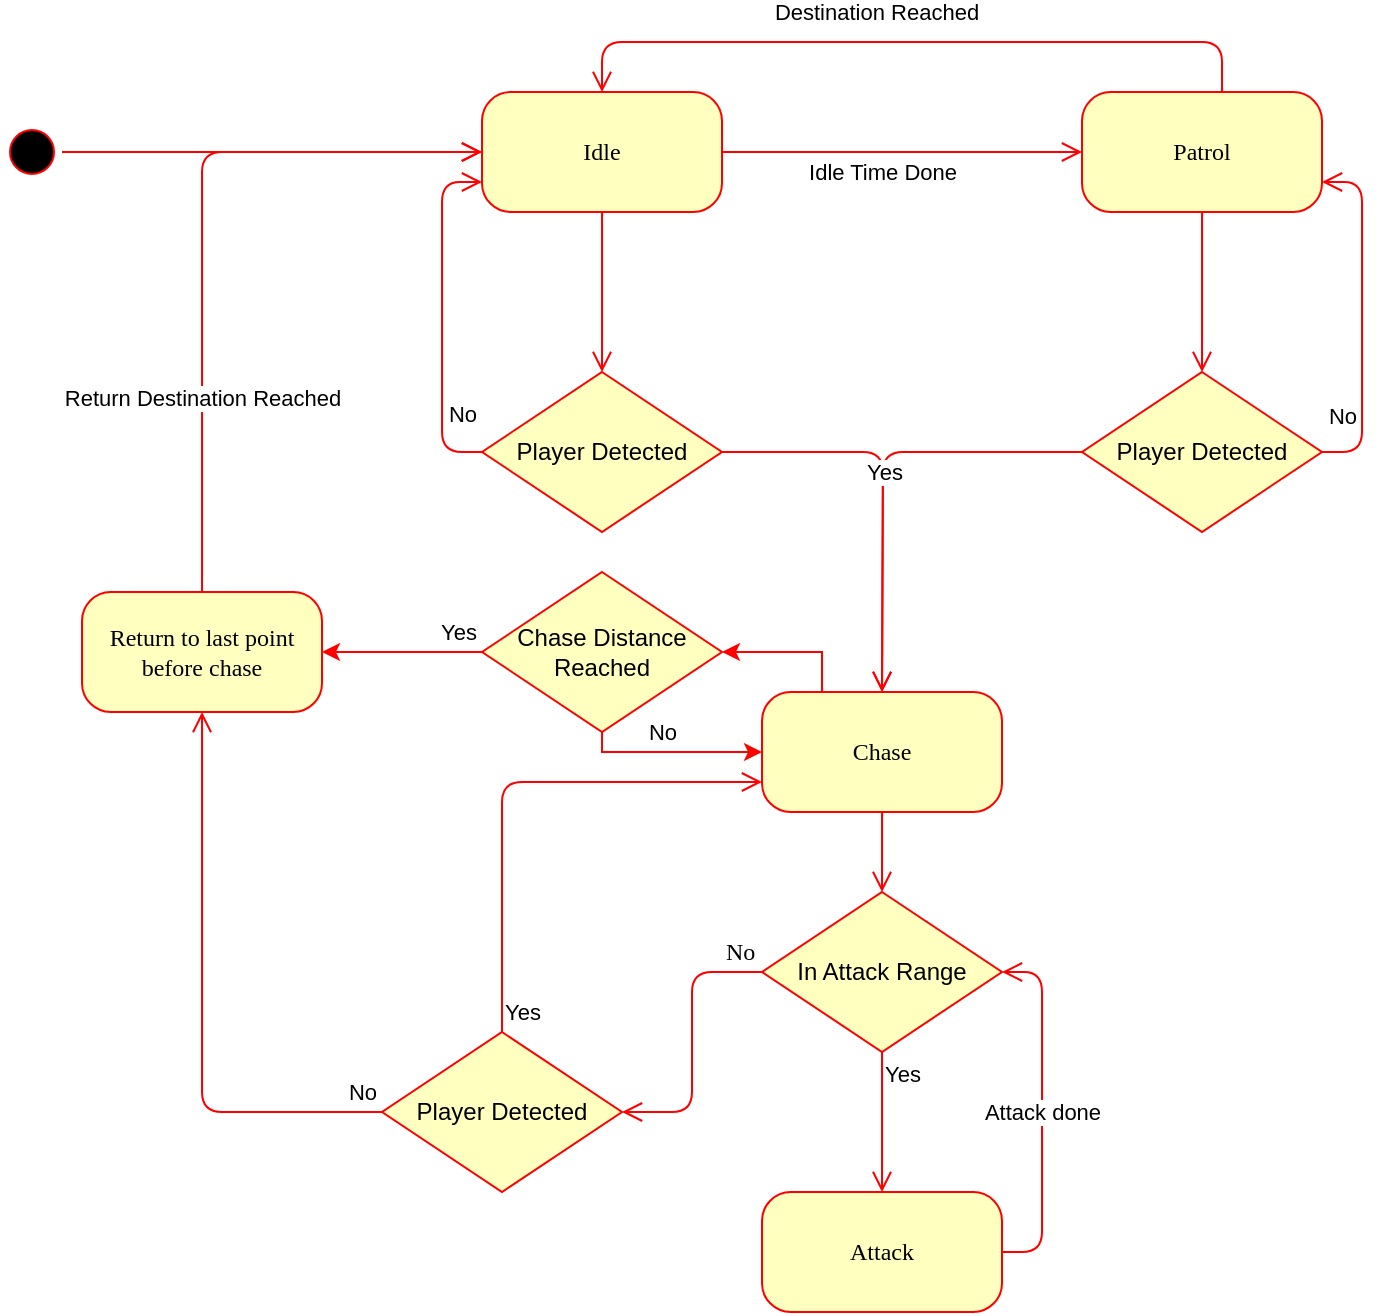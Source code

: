 <mxfile version="24.2.0" type="github">
  <diagram name="Page-1" id="58cdce13-f638-feb5-8d6f-7d28b1aa9fa0">
    <mxGraphModel dx="2392" dy="928" grid="1" gridSize="10" guides="1" tooltips="1" connect="1" arrows="1" fold="1" page="1" pageScale="1" pageWidth="1200" pageHeight="1400" background="none" math="0" shadow="0">
      <root>
        <mxCell id="0" />
        <mxCell id="1" parent="0" />
        <mxCell id="382b91b5511bd0f7-1" value="" style="ellipse;html=1;shape=startState;fillColor=#000000;strokeColor=#ff0000;rounded=1;shadow=0;comic=0;labelBackgroundColor=none;fontFamily=Verdana;fontSize=12;fontColor=#000000;align=center;direction=south;" parent="1" vertex="1">
          <mxGeometry y="135" width="30" height="30" as="geometry" />
        </mxCell>
        <mxCell id="JUWiWhIVb3IbLbOKeKsi-12" style="edgeStyle=orthogonalEdgeStyle;rounded=1;orthogonalLoop=1;jettySize=auto;html=1;exitX=1;exitY=0.5;exitDx=0;exitDy=0;entryX=0;entryY=0.5;entryDx=0;entryDy=0;strokeColor=#ff0000;align=left;verticalAlign=middle;fontFamily=Verdana;fontSize=12;fontColor=default;labelBackgroundColor=none;endArrow=open;endSize=8;" edge="1" parent="1" source="382b91b5511bd0f7-6" target="JUWiWhIVb3IbLbOKeKsi-3">
          <mxGeometry relative="1" as="geometry" />
        </mxCell>
        <mxCell id="JUWiWhIVb3IbLbOKeKsi-14" value="Idle Time Done" style="edgeLabel;html=1;align=center;verticalAlign=middle;resizable=0;points=[];" vertex="1" connectable="0" parent="JUWiWhIVb3IbLbOKeKsi-12">
          <mxGeometry x="-0.068" y="2" relative="1" as="geometry">
            <mxPoint x="-4" y="12" as="offset" />
          </mxGeometry>
        </mxCell>
        <mxCell id="JUWiWhIVb3IbLbOKeKsi-49" style="edgeStyle=orthogonalEdgeStyle;rounded=1;orthogonalLoop=1;jettySize=auto;html=1;exitX=0.5;exitY=1;exitDx=0;exitDy=0;entryX=0.5;entryY=0;entryDx=0;entryDy=0;strokeColor=#ff0000;align=left;verticalAlign=middle;fontFamily=Verdana;fontSize=12;fontColor=default;labelBackgroundColor=none;endArrow=open;endSize=8;" edge="1" parent="1" source="382b91b5511bd0f7-6" target="JUWiWhIVb3IbLbOKeKsi-15">
          <mxGeometry relative="1" as="geometry" />
        </mxCell>
        <mxCell id="382b91b5511bd0f7-6" value="Idle" style="rounded=1;whiteSpace=wrap;html=1;arcSize=24;fillColor=#ffffc0;strokeColor=#ff0000;shadow=0;comic=0;labelBackgroundColor=none;fontFamily=Verdana;fontSize=12;fontColor=#000000;align=center;" parent="1" vertex="1">
          <mxGeometry x="240" y="120" width="120" height="60" as="geometry" />
        </mxCell>
        <mxCell id="2a3bc250acf0617d-9" style="edgeStyle=orthogonalEdgeStyle;html=1;labelBackgroundColor=none;endArrow=open;endSize=8;strokeColor=#ff0000;fontFamily=Verdana;fontSize=12;align=left;" parent="1" source="382b91b5511bd0f7-1" target="382b91b5511bd0f7-6" edge="1">
          <mxGeometry relative="1" as="geometry">
            <Array as="points">
              <mxPoint x="140" y="150" />
              <mxPoint x="140" y="150" />
            </Array>
          </mxGeometry>
        </mxCell>
        <mxCell id="JUWiWhIVb3IbLbOKeKsi-28" style="edgeStyle=orthogonalEdgeStyle;rounded=1;orthogonalLoop=1;jettySize=auto;html=1;exitX=0.5;exitY=1;exitDx=0;exitDy=0;entryX=0.5;entryY=0;entryDx=0;entryDy=0;strokeColor=#ff0000;align=left;verticalAlign=middle;fontFamily=Verdana;fontSize=12;fontColor=default;labelBackgroundColor=none;endArrow=open;endSize=8;" edge="1" parent="1" source="JUWiWhIVb3IbLbOKeKsi-1" target="JUWiWhIVb3IbLbOKeKsi-24">
          <mxGeometry relative="1" as="geometry" />
        </mxCell>
        <mxCell id="JUWiWhIVb3IbLbOKeKsi-59" style="edgeStyle=orthogonalEdgeStyle;rounded=0;orthogonalLoop=1;jettySize=auto;html=1;exitX=0.25;exitY=0;exitDx=0;exitDy=0;entryX=1;entryY=0.5;entryDx=0;entryDy=0;strokeColor=#ff0000;align=center;verticalAlign=middle;fontFamily=Helvetica;fontSize=12;fontColor=#000000;fillColor=#ffffc0;" edge="1" parent="1" source="JUWiWhIVb3IbLbOKeKsi-1" target="JUWiWhIVb3IbLbOKeKsi-54">
          <mxGeometry relative="1" as="geometry" />
        </mxCell>
        <mxCell id="JUWiWhIVb3IbLbOKeKsi-1" value="Chase" style="rounded=1;whiteSpace=wrap;html=1;arcSize=24;fontColor=#000000;fillColor=#ffffc0;strokeColor=#ff0000;shadow=0;comic=0;align=center;verticalAlign=middle;fontFamily=Verdana;fontSize=12;labelBackgroundColor=none;" vertex="1" parent="1">
          <mxGeometry x="380" y="420" width="120" height="60" as="geometry" />
        </mxCell>
        <mxCell id="JUWiWhIVb3IbLbOKeKsi-19" style="edgeStyle=orthogonalEdgeStyle;rounded=1;orthogonalLoop=1;jettySize=auto;html=1;exitX=0.5;exitY=0;exitDx=0;exitDy=0;strokeColor=#ff0000;align=left;verticalAlign=middle;fontFamily=Verdana;fontSize=12;fontColor=default;labelBackgroundColor=none;endArrow=open;endSize=8;entryX=0.5;entryY=0;entryDx=0;entryDy=0;" edge="1" parent="1" target="382b91b5511bd0f7-6">
          <mxGeometry relative="1" as="geometry">
            <mxPoint x="610" y="165" as="sourcePoint" />
            <mxPoint x="310.0" y="95" as="targetPoint" />
            <Array as="points">
              <mxPoint x="610" y="95" />
              <mxPoint x="300" y="95" />
            </Array>
          </mxGeometry>
        </mxCell>
        <mxCell id="JUWiWhIVb3IbLbOKeKsi-20" value="Destination Reached" style="edgeLabel;html=1;align=center;verticalAlign=middle;resizable=0;points=[];" vertex="1" connectable="0" parent="JUWiWhIVb3IbLbOKeKsi-19">
          <mxGeometry x="0.201" relative="1" as="geometry">
            <mxPoint y="-15" as="offset" />
          </mxGeometry>
        </mxCell>
        <mxCell id="JUWiWhIVb3IbLbOKeKsi-50" style="edgeStyle=orthogonalEdgeStyle;rounded=1;orthogonalLoop=1;jettySize=auto;html=1;exitX=0.5;exitY=1;exitDx=0;exitDy=0;entryX=0.5;entryY=0;entryDx=0;entryDy=0;strokeColor=#ff0000;align=left;verticalAlign=middle;fontFamily=Verdana;fontSize=12;fontColor=default;labelBackgroundColor=none;endArrow=open;endSize=8;" edge="1" parent="1" source="JUWiWhIVb3IbLbOKeKsi-3" target="JUWiWhIVb3IbLbOKeKsi-44">
          <mxGeometry relative="1" as="geometry" />
        </mxCell>
        <mxCell id="JUWiWhIVb3IbLbOKeKsi-3" value="Patrol" style="rounded=1;whiteSpace=wrap;html=1;arcSize=24;fontColor=#000000;fillColor=#ffffc0;strokeColor=#ff0000;glass=0;shadow=0;comic=0;align=center;verticalAlign=middle;fontFamily=Verdana;fontSize=12;labelBackgroundColor=none;" vertex="1" parent="1">
          <mxGeometry x="540" y="120" width="120" height="60" as="geometry" />
        </mxCell>
        <mxCell id="JUWiWhIVb3IbLbOKeKsi-41" style="edgeStyle=orthogonalEdgeStyle;rounded=1;orthogonalLoop=1;jettySize=auto;html=1;exitX=1;exitY=0.5;exitDx=0;exitDy=0;entryX=1;entryY=0.5;entryDx=0;entryDy=0;strokeColor=#ff0000;align=left;verticalAlign=middle;fontFamily=Verdana;fontSize=12;fontColor=default;labelBackgroundColor=none;endArrow=open;endSize=8;" edge="1" parent="1" source="JUWiWhIVb3IbLbOKeKsi-7" target="JUWiWhIVb3IbLbOKeKsi-24">
          <mxGeometry relative="1" as="geometry" />
        </mxCell>
        <mxCell id="JUWiWhIVb3IbLbOKeKsi-42" value="Attack done" style="edgeLabel;html=1;align=center;verticalAlign=middle;resizable=0;points=[];" vertex="1" connectable="0" parent="JUWiWhIVb3IbLbOKeKsi-41">
          <mxGeometry x="0.237" y="-1" relative="1" as="geometry">
            <mxPoint x="-1" y="21" as="offset" />
          </mxGeometry>
        </mxCell>
        <mxCell id="JUWiWhIVb3IbLbOKeKsi-7" value="Attack" style="rounded=1;whiteSpace=wrap;html=1;arcSize=24;fontColor=#000000;fillColor=#ffffc0;strokeColor=#ff0000;shadow=0;comic=0;align=center;verticalAlign=middle;fontFamily=Verdana;fontSize=12;labelBackgroundColor=none;" vertex="1" parent="1">
          <mxGeometry x="380" y="670" width="120" height="60" as="geometry" />
        </mxCell>
        <mxCell id="JUWiWhIVb3IbLbOKeKsi-37" style="edgeStyle=orthogonalEdgeStyle;rounded=1;orthogonalLoop=1;jettySize=auto;html=1;exitX=0.5;exitY=0;exitDx=0;exitDy=0;entryX=0;entryY=0.5;entryDx=0;entryDy=0;strokeColor=#ff0000;align=left;verticalAlign=middle;fontFamily=Verdana;fontSize=12;fontColor=default;labelBackgroundColor=none;endArrow=open;endSize=8;" edge="1" parent="1" source="JUWiWhIVb3IbLbOKeKsi-10" target="382b91b5511bd0f7-6">
          <mxGeometry relative="1" as="geometry" />
        </mxCell>
        <mxCell id="JUWiWhIVb3IbLbOKeKsi-38" value="Return Destination Reached" style="edgeLabel;html=1;align=center;verticalAlign=middle;resizable=0;points=[];" vertex="1" connectable="0" parent="JUWiWhIVb3IbLbOKeKsi-37">
          <mxGeometry x="-0.429" y="-1" relative="1" as="geometry">
            <mxPoint x="-1" y="6" as="offset" />
          </mxGeometry>
        </mxCell>
        <mxCell id="JUWiWhIVb3IbLbOKeKsi-10" value="Return to last point before chase" style="rounded=1;whiteSpace=wrap;html=1;arcSize=24;fontColor=#000000;fillColor=#ffffc0;strokeColor=#ff0000;shadow=0;comic=0;align=center;verticalAlign=middle;fontFamily=Verdana;fontSize=12;labelBackgroundColor=none;" vertex="1" parent="1">
          <mxGeometry x="40" y="370" width="120" height="60" as="geometry" />
        </mxCell>
        <mxCell id="JUWiWhIVb3IbLbOKeKsi-46" style="edgeStyle=orthogonalEdgeStyle;rounded=1;orthogonalLoop=1;jettySize=auto;html=1;exitX=1;exitY=0.5;exitDx=0;exitDy=0;strokeColor=#ff0000;align=left;verticalAlign=middle;fontFamily=Verdana;fontSize=12;fontColor=default;labelBackgroundColor=none;endArrow=open;endSize=8;" edge="1" parent="1" source="JUWiWhIVb3IbLbOKeKsi-15">
          <mxGeometry relative="1" as="geometry">
            <mxPoint x="440" y="420" as="targetPoint" />
          </mxGeometry>
        </mxCell>
        <mxCell id="JUWiWhIVb3IbLbOKeKsi-47" style="edgeStyle=orthogonalEdgeStyle;rounded=1;orthogonalLoop=1;jettySize=auto;html=1;exitX=0;exitY=0.5;exitDx=0;exitDy=0;entryX=0;entryY=0.75;entryDx=0;entryDy=0;strokeColor=#ff0000;align=left;verticalAlign=middle;fontFamily=Verdana;fontSize=12;fontColor=default;labelBackgroundColor=none;endArrow=open;endSize=8;" edge="1" parent="1" source="JUWiWhIVb3IbLbOKeKsi-15" target="382b91b5511bd0f7-6">
          <mxGeometry relative="1" as="geometry" />
        </mxCell>
        <mxCell id="JUWiWhIVb3IbLbOKeKsi-51" value="No" style="edgeLabel;html=1;align=center;verticalAlign=middle;resizable=0;points=[];" vertex="1" connectable="0" parent="JUWiWhIVb3IbLbOKeKsi-47">
          <mxGeometry x="0.025" y="2" relative="1" as="geometry">
            <mxPoint x="12" y="50" as="offset" />
          </mxGeometry>
        </mxCell>
        <mxCell id="JUWiWhIVb3IbLbOKeKsi-15" value="Player Detected" style="rhombus;whiteSpace=wrap;html=1;fontColor=#000000;fillColor=#ffffc0;strokeColor=#ff0000;" vertex="1" parent="1">
          <mxGeometry x="240" y="260" width="120" height="80" as="geometry" />
        </mxCell>
        <mxCell id="JUWiWhIVb3IbLbOKeKsi-29" style="edgeStyle=orthogonalEdgeStyle;rounded=1;orthogonalLoop=1;jettySize=auto;html=1;exitX=0.5;exitY=1;exitDx=0;exitDy=0;entryX=0.5;entryY=0;entryDx=0;entryDy=0;strokeColor=#ff0000;align=left;verticalAlign=middle;fontFamily=Verdana;fontSize=12;fontColor=default;labelBackgroundColor=none;endArrow=open;endSize=8;" edge="1" parent="1" source="JUWiWhIVb3IbLbOKeKsi-24" target="JUWiWhIVb3IbLbOKeKsi-7">
          <mxGeometry relative="1" as="geometry" />
        </mxCell>
        <mxCell id="JUWiWhIVb3IbLbOKeKsi-33" value="Yes" style="edgeLabel;html=1;align=center;verticalAlign=middle;resizable=0;points=[];" vertex="1" connectable="0" parent="JUWiWhIVb3IbLbOKeKsi-29">
          <mxGeometry x="-0.014" y="2" relative="1" as="geometry">
            <mxPoint x="8" y="-24" as="offset" />
          </mxGeometry>
        </mxCell>
        <mxCell id="JUWiWhIVb3IbLbOKeKsi-31" style="edgeStyle=orthogonalEdgeStyle;rounded=1;orthogonalLoop=1;jettySize=auto;html=1;exitX=0;exitY=0.5;exitDx=0;exitDy=0;entryX=1;entryY=0.5;entryDx=0;entryDy=0;strokeColor=#ff0000;align=left;verticalAlign=middle;fontFamily=Verdana;fontSize=12;fontColor=default;labelBackgroundColor=none;endArrow=open;endSize=8;" edge="1" parent="1" source="JUWiWhIVb3IbLbOKeKsi-24" target="JUWiWhIVb3IbLbOKeKsi-30">
          <mxGeometry relative="1" as="geometry" />
        </mxCell>
        <mxCell id="JUWiWhIVb3IbLbOKeKsi-32" value="No" style="edgeLabel;html=1;align=left;verticalAlign=middle;resizable=0;points=[];rounded=1;strokeColor=#ff0000;fontFamily=Verdana;fontSize=12;fontColor=default;labelBackgroundColor=none;" vertex="1" connectable="0" parent="JUWiWhIVb3IbLbOKeKsi-31">
          <mxGeometry x="0.163" y="3" relative="1" as="geometry">
            <mxPoint x="12" y="-57" as="offset" />
          </mxGeometry>
        </mxCell>
        <mxCell id="JUWiWhIVb3IbLbOKeKsi-24" value="In Attack Range" style="rhombus;whiteSpace=wrap;html=1;fontColor=#000000;fillColor=#ffffc0;strokeColor=#ff0000;align=center;verticalAlign=middle;fontFamily=Helvetica;fontSize=12;" vertex="1" parent="1">
          <mxGeometry x="380" y="520" width="120" height="80" as="geometry" />
        </mxCell>
        <mxCell id="JUWiWhIVb3IbLbOKeKsi-34" style="edgeStyle=orthogonalEdgeStyle;rounded=1;orthogonalLoop=1;jettySize=auto;html=1;exitX=0.5;exitY=0;exitDx=0;exitDy=0;entryX=0;entryY=0.75;entryDx=0;entryDy=0;strokeColor=#ff0000;align=left;verticalAlign=middle;fontFamily=Verdana;fontSize=12;fontColor=default;labelBackgroundColor=none;endArrow=open;endSize=8;" edge="1" parent="1" source="JUWiWhIVb3IbLbOKeKsi-30" target="JUWiWhIVb3IbLbOKeKsi-1">
          <mxGeometry relative="1" as="geometry" />
        </mxCell>
        <mxCell id="JUWiWhIVb3IbLbOKeKsi-35" value="Yes" style="edgeLabel;html=1;align=center;verticalAlign=middle;resizable=0;points=[];" vertex="1" connectable="0" parent="JUWiWhIVb3IbLbOKeKsi-34">
          <mxGeometry x="0.073" y="2" relative="1" as="geometry">
            <mxPoint x="-2" y="117" as="offset" />
          </mxGeometry>
        </mxCell>
        <mxCell id="JUWiWhIVb3IbLbOKeKsi-36" style="edgeStyle=orthogonalEdgeStyle;rounded=1;orthogonalLoop=1;jettySize=auto;html=1;exitX=0;exitY=0.5;exitDx=0;exitDy=0;entryX=0.5;entryY=1;entryDx=0;entryDy=0;strokeColor=#ff0000;align=left;verticalAlign=middle;fontFamily=Verdana;fontSize=12;fontColor=default;labelBackgroundColor=none;endArrow=open;endSize=8;" edge="1" parent="1" source="JUWiWhIVb3IbLbOKeKsi-30" target="JUWiWhIVb3IbLbOKeKsi-10">
          <mxGeometry relative="1" as="geometry" />
        </mxCell>
        <mxCell id="JUWiWhIVb3IbLbOKeKsi-43" value="No" style="edgeLabel;html=1;align=center;verticalAlign=middle;resizable=0;points=[];" vertex="1" connectable="0" parent="JUWiWhIVb3IbLbOKeKsi-36">
          <mxGeometry x="-0.09" y="1" relative="1" as="geometry">
            <mxPoint x="81" y="32" as="offset" />
          </mxGeometry>
        </mxCell>
        <mxCell id="JUWiWhIVb3IbLbOKeKsi-30" value="Player Detected" style="rhombus;whiteSpace=wrap;html=1;fontColor=#000000;fillColor=#ffffc0;strokeColor=#ff0000;" vertex="1" parent="1">
          <mxGeometry x="190" y="590" width="120" height="80" as="geometry" />
        </mxCell>
        <mxCell id="JUWiWhIVb3IbLbOKeKsi-45" style="edgeStyle=orthogonalEdgeStyle;rounded=1;orthogonalLoop=1;jettySize=auto;html=1;exitX=0;exitY=0.5;exitDx=0;exitDy=0;strokeColor=#ff0000;align=left;verticalAlign=middle;fontFamily=Verdana;fontSize=12;fontColor=default;labelBackgroundColor=none;endArrow=open;endSize=8;" edge="1" parent="1" source="JUWiWhIVb3IbLbOKeKsi-44">
          <mxGeometry relative="1" as="geometry">
            <mxPoint x="440" y="420" as="targetPoint" />
          </mxGeometry>
        </mxCell>
        <mxCell id="JUWiWhIVb3IbLbOKeKsi-53" value="Yes" style="edgeLabel;html=1;align=center;verticalAlign=middle;resizable=0;points=[];" vertex="1" connectable="0" parent="JUWiWhIVb3IbLbOKeKsi-45">
          <mxGeometry x="-0.721" y="-1" relative="1" as="geometry">
            <mxPoint x="-69" y="11" as="offset" />
          </mxGeometry>
        </mxCell>
        <mxCell id="JUWiWhIVb3IbLbOKeKsi-48" style="edgeStyle=orthogonalEdgeStyle;rounded=1;orthogonalLoop=1;jettySize=auto;html=1;exitX=1;exitY=0.5;exitDx=0;exitDy=0;entryX=1;entryY=0.75;entryDx=0;entryDy=0;strokeColor=#ff0000;align=left;verticalAlign=middle;fontFamily=Verdana;fontSize=12;fontColor=default;labelBackgroundColor=none;endArrow=open;endSize=8;" edge="1" parent="1" source="JUWiWhIVb3IbLbOKeKsi-44" target="JUWiWhIVb3IbLbOKeKsi-3">
          <mxGeometry relative="1" as="geometry" />
        </mxCell>
        <mxCell id="JUWiWhIVb3IbLbOKeKsi-52" value="No" style="edgeLabel;html=1;align=center;verticalAlign=middle;resizable=0;points=[];" vertex="1" connectable="0" parent="JUWiWhIVb3IbLbOKeKsi-48">
          <mxGeometry x="-0.566" y="2" relative="1" as="geometry">
            <mxPoint x="-8" as="offset" />
          </mxGeometry>
        </mxCell>
        <mxCell id="JUWiWhIVb3IbLbOKeKsi-44" value="Player Detected" style="rhombus;whiteSpace=wrap;html=1;fontColor=#000000;fillColor=#ffffc0;strokeColor=#ff0000;" vertex="1" parent="1">
          <mxGeometry x="540" y="260" width="120" height="80" as="geometry" />
        </mxCell>
        <mxCell id="JUWiWhIVb3IbLbOKeKsi-60" style="edgeStyle=orthogonalEdgeStyle;rounded=0;orthogonalLoop=1;jettySize=auto;html=1;exitX=0.5;exitY=1;exitDx=0;exitDy=0;entryX=0;entryY=0.5;entryDx=0;entryDy=0;strokeColor=#ff0000;align=center;verticalAlign=middle;fontFamily=Helvetica;fontSize=12;fontColor=#000000;fillColor=#ffffc0;" edge="1" parent="1" source="JUWiWhIVb3IbLbOKeKsi-54" target="JUWiWhIVb3IbLbOKeKsi-1">
          <mxGeometry relative="1" as="geometry">
            <Array as="points">
              <mxPoint x="300" y="450" />
            </Array>
          </mxGeometry>
        </mxCell>
        <mxCell id="JUWiWhIVb3IbLbOKeKsi-63" value="No" style="edgeLabel;html=1;align=center;verticalAlign=middle;resizable=0;points=[];" vertex="1" connectable="0" parent="JUWiWhIVb3IbLbOKeKsi-60">
          <mxGeometry x="-0.806" y="-1" relative="1" as="geometry">
            <mxPoint x="31" y="-9" as="offset" />
          </mxGeometry>
        </mxCell>
        <mxCell id="JUWiWhIVb3IbLbOKeKsi-61" style="edgeStyle=orthogonalEdgeStyle;rounded=0;orthogonalLoop=1;jettySize=auto;html=1;exitX=0;exitY=0.5;exitDx=0;exitDy=0;entryX=1;entryY=0.5;entryDx=0;entryDy=0;strokeColor=#ff0000;align=center;verticalAlign=middle;fontFamily=Helvetica;fontSize=12;fontColor=#000000;fillColor=#ffffc0;" edge="1" parent="1" source="JUWiWhIVb3IbLbOKeKsi-54" target="JUWiWhIVb3IbLbOKeKsi-10">
          <mxGeometry relative="1" as="geometry" />
        </mxCell>
        <mxCell id="JUWiWhIVb3IbLbOKeKsi-62" value="Yes" style="edgeLabel;html=1;align=center;verticalAlign=middle;resizable=0;points=[];" vertex="1" connectable="0" parent="JUWiWhIVb3IbLbOKeKsi-61">
          <mxGeometry x="-0.457" relative="1" as="geometry">
            <mxPoint x="9" y="-10" as="offset" />
          </mxGeometry>
        </mxCell>
        <mxCell id="JUWiWhIVb3IbLbOKeKsi-54" value="Chase Distance Reached" style="rhombus;whiteSpace=wrap;html=1;fontColor=#000000;fillColor=#ffffc0;strokeColor=#ff0000;align=center;verticalAlign=middle;fontFamily=Helvetica;fontSize=12;" vertex="1" parent="1">
          <mxGeometry x="240" y="360" width="120" height="80" as="geometry" />
        </mxCell>
      </root>
    </mxGraphModel>
  </diagram>
</mxfile>
